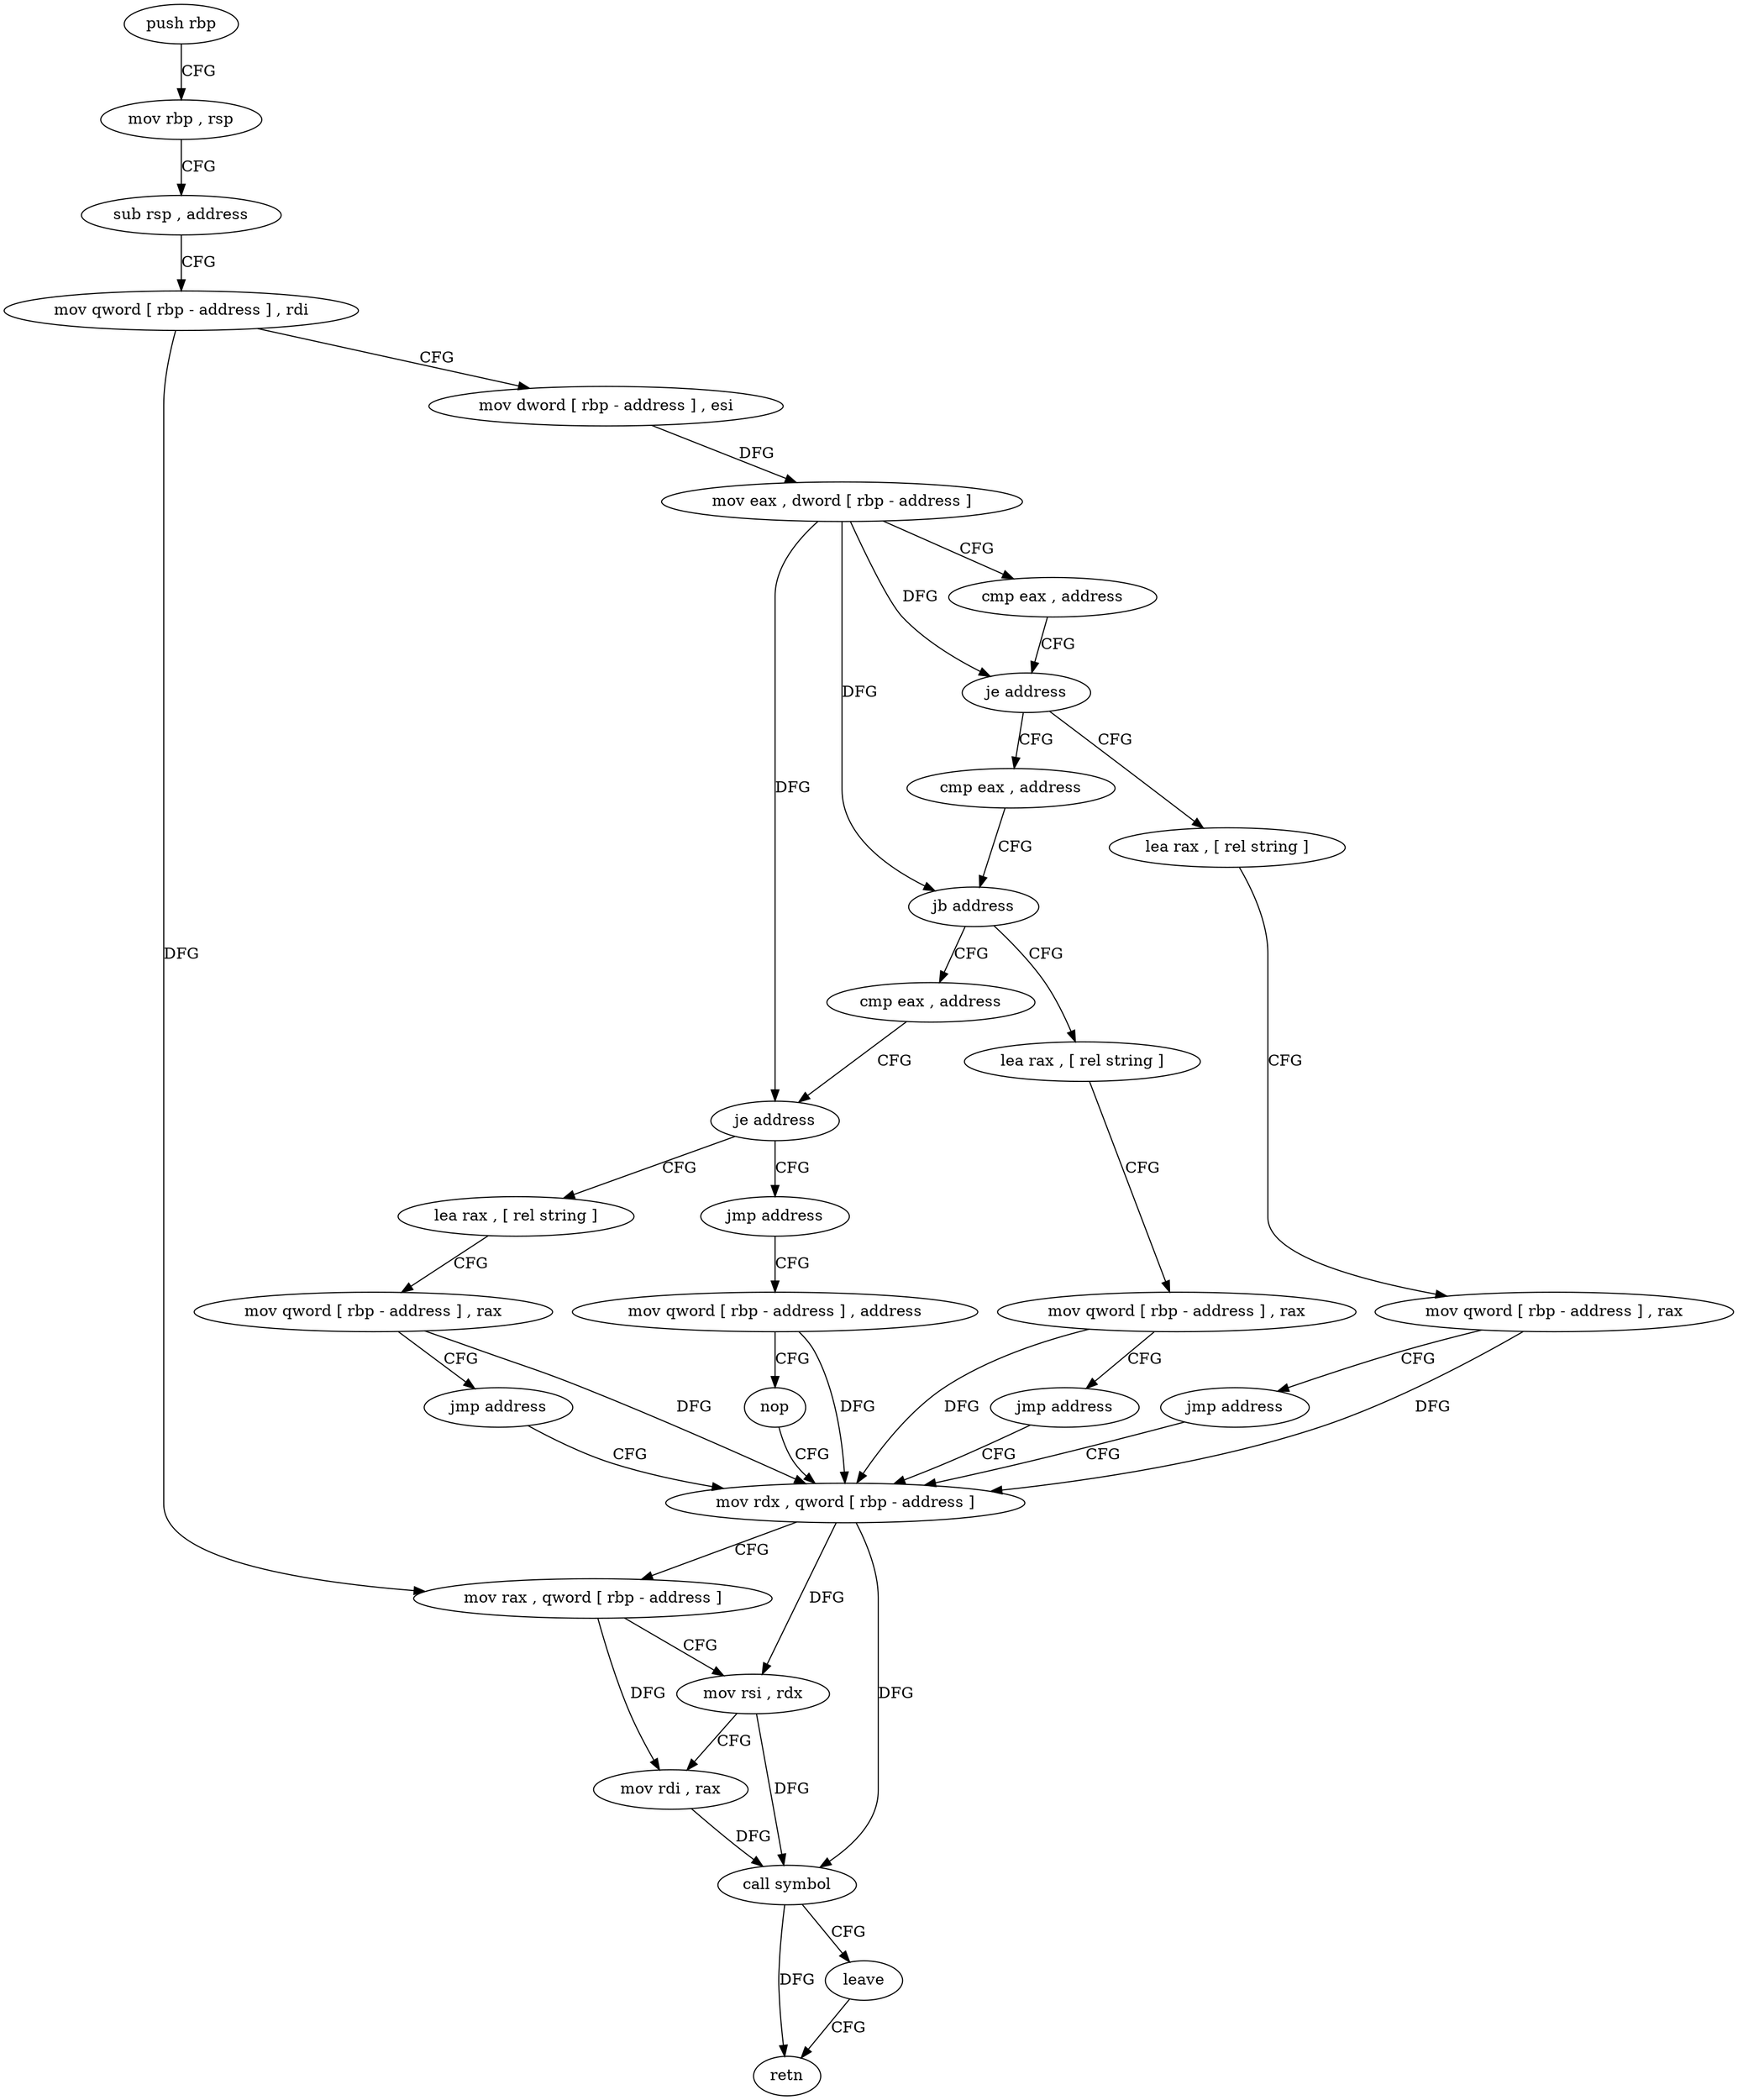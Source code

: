 digraph "func" {
"177345" [label = "push rbp" ]
"177346" [label = "mov rbp , rsp" ]
"177349" [label = "sub rsp , address" ]
"177353" [label = "mov qword [ rbp - address ] , rdi" ]
"177357" [label = "mov dword [ rbp - address ] , esi" ]
"177360" [label = "mov eax , dword [ rbp - address ]" ]
"177363" [label = "cmp eax , address" ]
"177366" [label = "je address" ]
"177393" [label = "lea rax , [ rel string ]" ]
"177368" [label = "cmp eax , address" ]
"177400" [label = "mov qword [ rbp - address ] , rax" ]
"177404" [label = "jmp address" ]
"177428" [label = "mov rdx , qword [ rbp - address ]" ]
"177371" [label = "jb address" ]
"177380" [label = "lea rax , [ rel string ]" ]
"177373" [label = "cmp eax , address" ]
"177432" [label = "mov rax , qword [ rbp - address ]" ]
"177436" [label = "mov rsi , rdx" ]
"177439" [label = "mov rdi , rax" ]
"177442" [label = "call symbol" ]
"177447" [label = "leave" ]
"177448" [label = "retn" ]
"177387" [label = "mov qword [ rbp - address ] , rax" ]
"177391" [label = "jmp address" ]
"177376" [label = "je address" ]
"177406" [label = "lea rax , [ rel string ]" ]
"177378" [label = "jmp address" ]
"177413" [label = "mov qword [ rbp - address ] , rax" ]
"177417" [label = "jmp address" ]
"177419" [label = "mov qword [ rbp - address ] , address" ]
"177427" [label = "nop" ]
"177345" -> "177346" [ label = "CFG" ]
"177346" -> "177349" [ label = "CFG" ]
"177349" -> "177353" [ label = "CFG" ]
"177353" -> "177357" [ label = "CFG" ]
"177353" -> "177432" [ label = "DFG" ]
"177357" -> "177360" [ label = "DFG" ]
"177360" -> "177363" [ label = "CFG" ]
"177360" -> "177366" [ label = "DFG" ]
"177360" -> "177371" [ label = "DFG" ]
"177360" -> "177376" [ label = "DFG" ]
"177363" -> "177366" [ label = "CFG" ]
"177366" -> "177393" [ label = "CFG" ]
"177366" -> "177368" [ label = "CFG" ]
"177393" -> "177400" [ label = "CFG" ]
"177368" -> "177371" [ label = "CFG" ]
"177400" -> "177404" [ label = "CFG" ]
"177400" -> "177428" [ label = "DFG" ]
"177404" -> "177428" [ label = "CFG" ]
"177428" -> "177432" [ label = "CFG" ]
"177428" -> "177436" [ label = "DFG" ]
"177428" -> "177442" [ label = "DFG" ]
"177371" -> "177380" [ label = "CFG" ]
"177371" -> "177373" [ label = "CFG" ]
"177380" -> "177387" [ label = "CFG" ]
"177373" -> "177376" [ label = "CFG" ]
"177432" -> "177436" [ label = "CFG" ]
"177432" -> "177439" [ label = "DFG" ]
"177436" -> "177439" [ label = "CFG" ]
"177436" -> "177442" [ label = "DFG" ]
"177439" -> "177442" [ label = "DFG" ]
"177442" -> "177447" [ label = "CFG" ]
"177442" -> "177448" [ label = "DFG" ]
"177447" -> "177448" [ label = "CFG" ]
"177387" -> "177391" [ label = "CFG" ]
"177387" -> "177428" [ label = "DFG" ]
"177391" -> "177428" [ label = "CFG" ]
"177376" -> "177406" [ label = "CFG" ]
"177376" -> "177378" [ label = "CFG" ]
"177406" -> "177413" [ label = "CFG" ]
"177378" -> "177419" [ label = "CFG" ]
"177413" -> "177417" [ label = "CFG" ]
"177413" -> "177428" [ label = "DFG" ]
"177417" -> "177428" [ label = "CFG" ]
"177419" -> "177427" [ label = "CFG" ]
"177419" -> "177428" [ label = "DFG" ]
"177427" -> "177428" [ label = "CFG" ]
}
